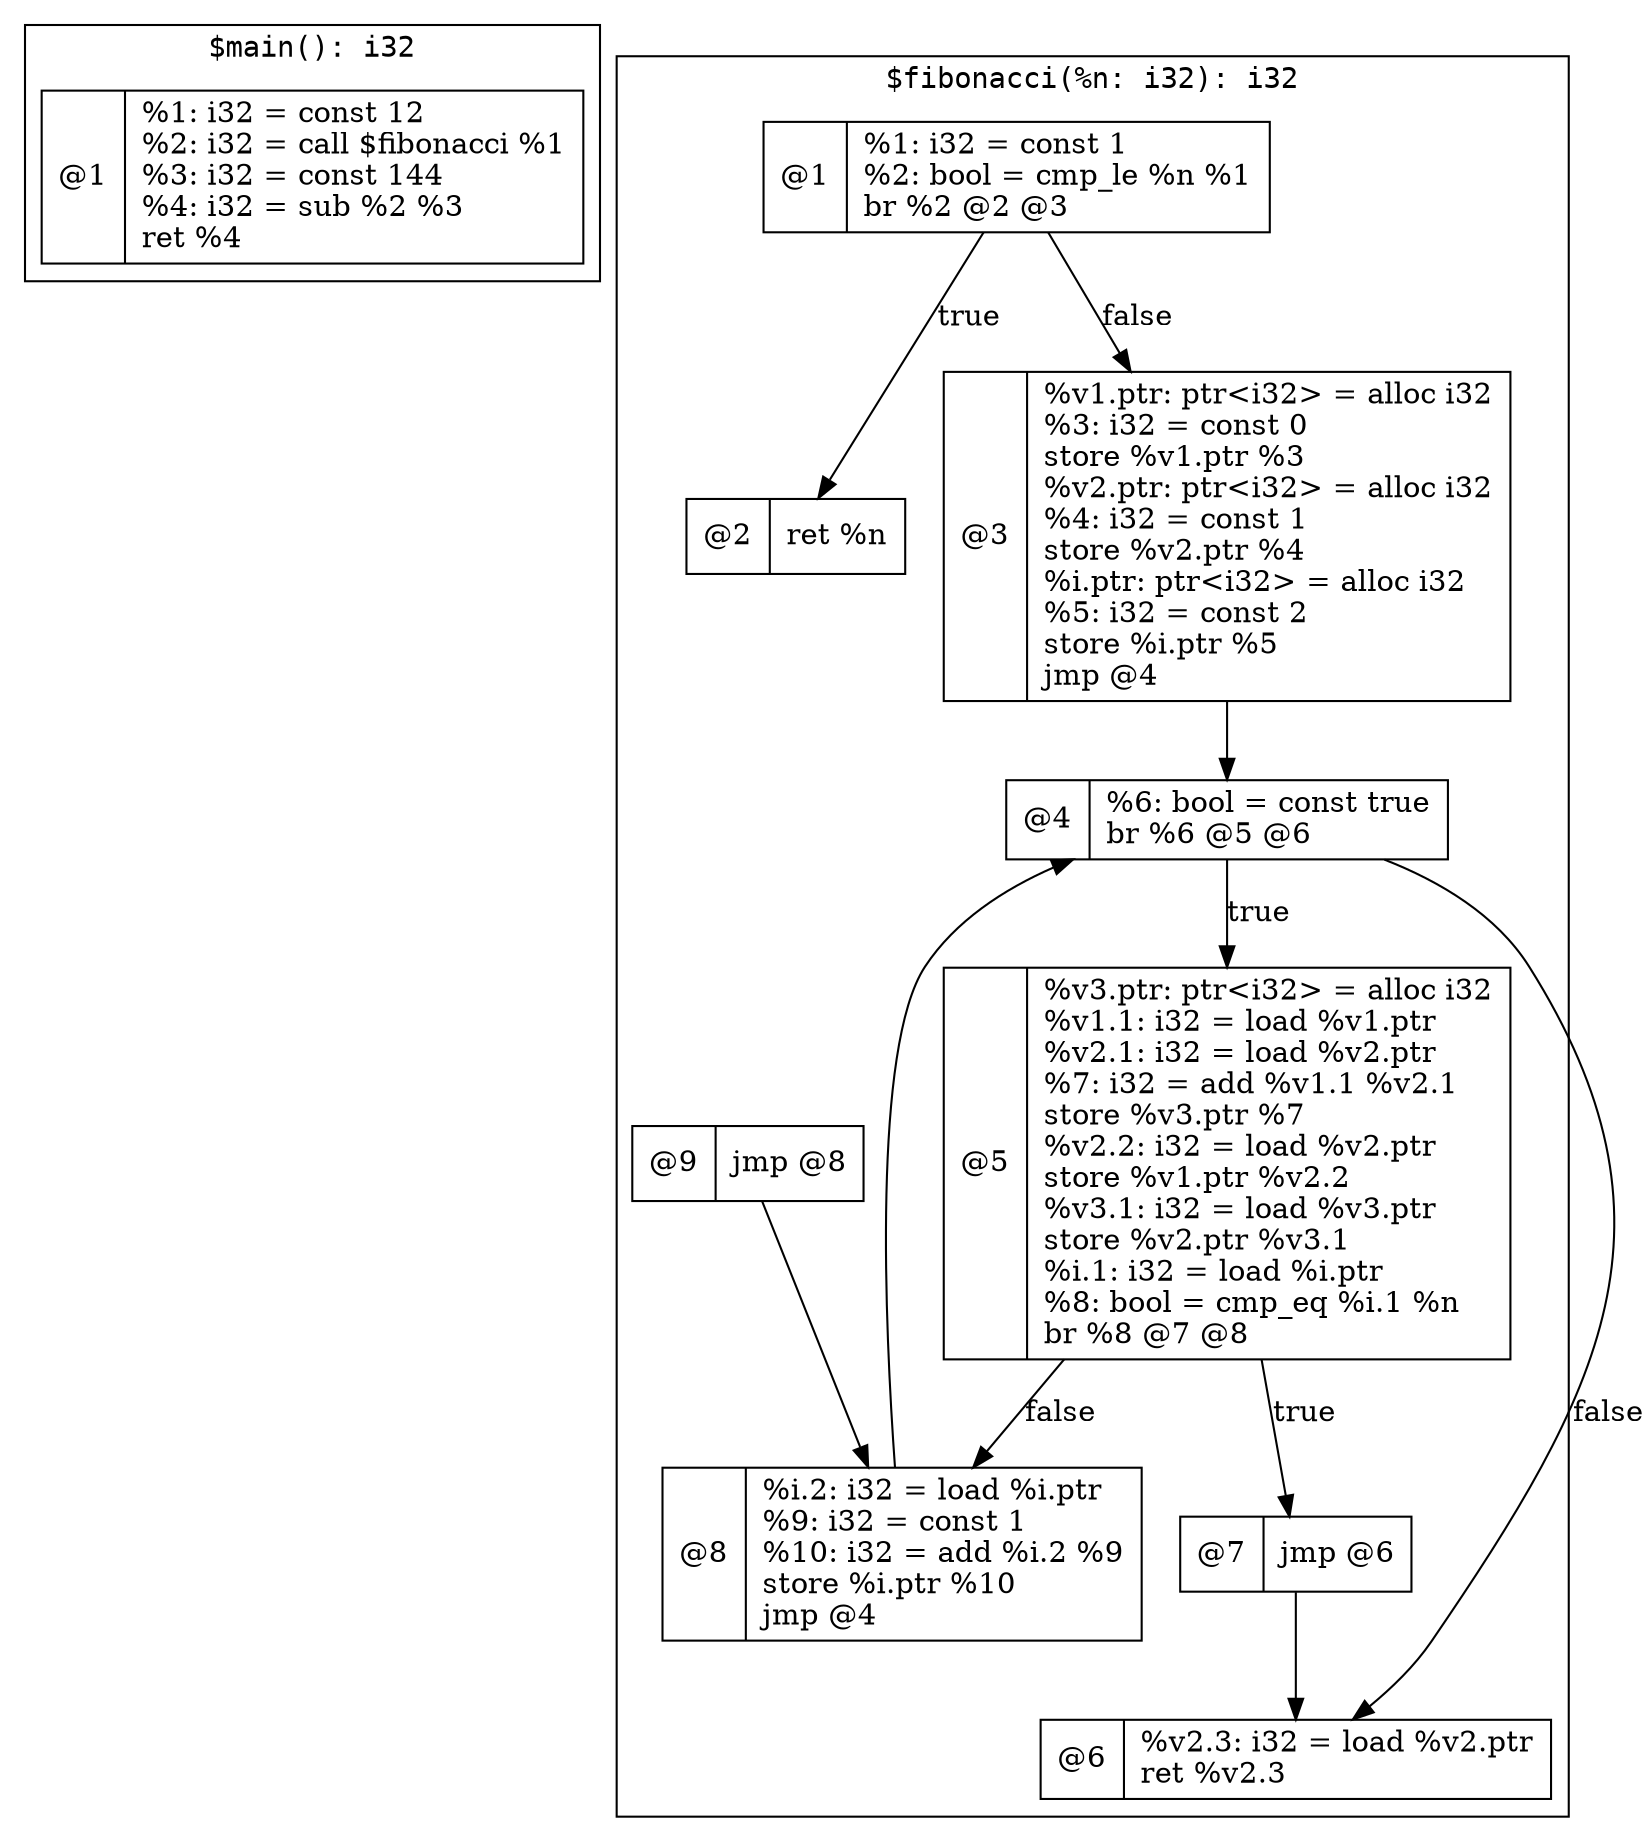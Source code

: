 digraph {
   fontname=monospace
   node [shape=record]

   subgraph cluster_0 {
      label="$main(): i32"

      "$main@1" [label="@1|%1: i32 = const 12\l%2: i32 = call $fibonacci %1\l%3: i32 = const 144\l%4: i32 = sub %2 %3\lret %4\l"]
   }

   subgraph cluster_1 {
      label="$fibonacci(%n: i32): i32"

      "$fibonacci@1" [label="@1|%1: i32 = const 1\l%2: bool = cmp_le %n %1\lbr %2 @2 @3\l"]
      "$fibonacci@1" -> "$fibonacci@2" [label="true"]
      "$fibonacci@1" -> "$fibonacci@3" [label="false"]

      "$fibonacci@2" [label="@2|ret %n\l"]

      "$fibonacci@3" [label="@3|%v1.ptr: ptr&lt;i32&gt; = alloc i32\l%3: i32 = const 0\lstore %v1.ptr %3\l%v2.ptr: ptr&lt;i32&gt; = alloc i32\l%4: i32 = const 1\lstore %v2.ptr %4\l%i.ptr: ptr&lt;i32&gt; = alloc i32\l%5: i32 = const 2\lstore %i.ptr %5\ljmp @4\l"]
      "$fibonacci@3" -> "$fibonacci@4"

      "$fibonacci@4" [label="@4|%6: bool = const true\lbr %6 @5 @6\l"]
      "$fibonacci@4" -> "$fibonacci@5" [label="true"]
      "$fibonacci@4" -> "$fibonacci@6" [label="false"]

      "$fibonacci@5" [label="@5|%v3.ptr: ptr&lt;i32&gt; = alloc i32\l%v1.1: i32 = load %v1.ptr\l%v2.1: i32 = load %v2.ptr\l%7: i32 = add %v1.1 %v2.1\lstore %v3.ptr %7\l%v2.2: i32 = load %v2.ptr\lstore %v1.ptr %v2.2\l%v3.1: i32 = load %v3.ptr\lstore %v2.ptr %v3.1\l%i.1: i32 = load %i.ptr\l%8: bool = cmp_eq %i.1 %n\lbr %8 @7 @8\l"]
      "$fibonacci@5" -> "$fibonacci@7" [label="true"]
      "$fibonacci@5" -> "$fibonacci@8" [label="false"]

      "$fibonacci@6" [label="@6|%v2.3: i32 = load %v2.ptr\lret %v2.3\l"]

      "$fibonacci@7" [label="@7|jmp @6\l"]
      "$fibonacci@7" -> "$fibonacci@6"

      "$fibonacci@8" [label="@8|%i.2: i32 = load %i.ptr\l%9: i32 = const 1\l%10: i32 = add %i.2 %9\lstore %i.ptr %10\ljmp @4\l"]
      "$fibonacci@8" -> "$fibonacci@4"

      "$fibonacci@9" [label="@9|jmp @8\l"]
      "$fibonacci@9" -> "$fibonacci@8"
   }
}
